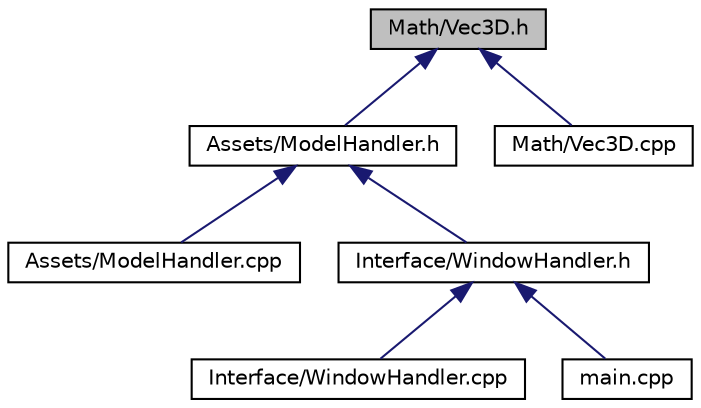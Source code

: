 digraph "Math/Vec3D.h"
{
  edge [fontname="Helvetica",fontsize="10",labelfontname="Helvetica",labelfontsize="10"];
  node [fontname="Helvetica",fontsize="10",shape=record];
  Node2 [label="Math/Vec3D.h",height=0.2,width=0.4,color="black", fillcolor="grey75", style="filled", fontcolor="black"];
  Node2 -> Node3 [dir="back",color="midnightblue",fontsize="10",style="solid",fontname="Helvetica"];
  Node3 [label="Assets/ModelHandler.h",height=0.2,width=0.4,color="black", fillcolor="white", style="filled",URL="$ModelHandler_8h.html"];
  Node3 -> Node4 [dir="back",color="midnightblue",fontsize="10",style="solid",fontname="Helvetica"];
  Node4 [label="Assets/ModelHandler.cpp",height=0.2,width=0.4,color="black", fillcolor="white", style="filled",URL="$ModelHandler_8cpp.html"];
  Node3 -> Node5 [dir="back",color="midnightblue",fontsize="10",style="solid",fontname="Helvetica"];
  Node5 [label="Interface/WindowHandler.h",height=0.2,width=0.4,color="black", fillcolor="white", style="filled",URL="$WindowHandler_8h.html"];
  Node5 -> Node6 [dir="back",color="midnightblue",fontsize="10",style="solid",fontname="Helvetica"];
  Node6 [label="Interface/WindowHandler.cpp",height=0.2,width=0.4,color="black", fillcolor="white", style="filled",URL="$WindowHandler_8cpp.html"];
  Node5 -> Node7 [dir="back",color="midnightblue",fontsize="10",style="solid",fontname="Helvetica"];
  Node7 [label="main.cpp",height=0.2,width=0.4,color="black", fillcolor="white", style="filled",URL="$main_8cpp.html"];
  Node2 -> Node8 [dir="back",color="midnightblue",fontsize="10",style="solid",fontname="Helvetica"];
  Node8 [label="Math/Vec3D.cpp",height=0.2,width=0.4,color="black", fillcolor="white", style="filled",URL="$Vec3D_8cpp.html"];
}
